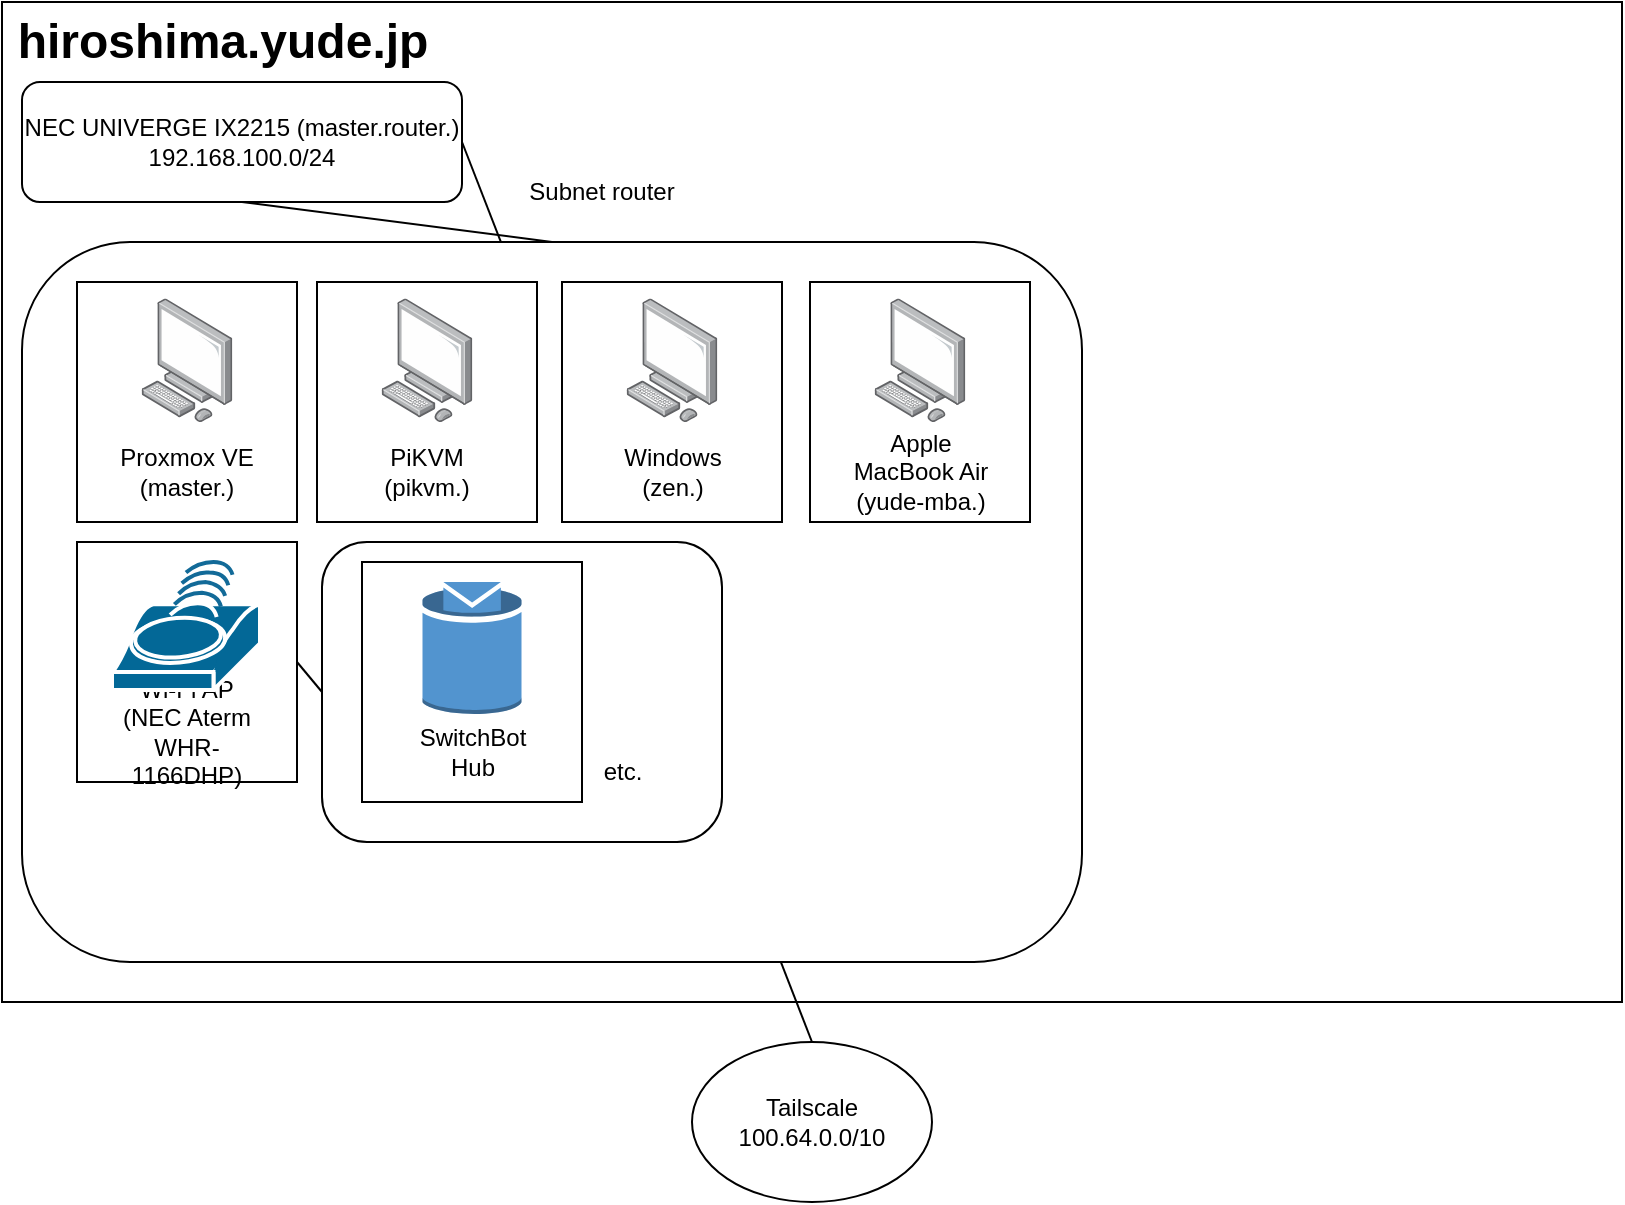 <mxfile version="20.5.3" type="github">
  <diagram id="3ydVfQwfDtNWqfTr-PpH" name="ページ1">
    <mxGraphModel dx="766" dy="558" grid="1" gridSize="10" guides="1" tooltips="1" connect="1" arrows="1" fold="1" page="1" pageScale="1" pageWidth="827" pageHeight="1169" math="0" shadow="0">
      <root>
        <mxCell id="0" />
        <mxCell id="1" parent="0" />
        <mxCell id="rAHDj5RQuotUIL2M-A40-1" value="" style="rounded=0;whiteSpace=wrap;html=1;" vertex="1" parent="1">
          <mxGeometry x="10" y="10" width="810" height="500" as="geometry" />
        </mxCell>
        <mxCell id="rAHDj5RQuotUIL2M-A40-2" value="&lt;div&gt;Tailscale&lt;/div&gt;&lt;div&gt;100.64.0.0/10&lt;br&gt;&lt;/div&gt;" style="ellipse;whiteSpace=wrap;html=1;" vertex="1" parent="1">
          <mxGeometry x="355" y="530" width="120" height="80" as="geometry" />
        </mxCell>
        <mxCell id="rAHDj5RQuotUIL2M-A40-3" value="" style="endArrow=none;html=1;rounded=0;exitX=0.5;exitY=0;exitDx=0;exitDy=0;entryX=1;entryY=0.5;entryDx=0;entryDy=0;" edge="1" parent="1" source="rAHDj5RQuotUIL2M-A40-2" target="rAHDj5RQuotUIL2M-A40-7">
          <mxGeometry width="50" height="50" relative="1" as="geometry">
            <mxPoint x="450" y="340" as="sourcePoint" />
            <mxPoint x="500" y="290" as="targetPoint" />
          </mxGeometry>
        </mxCell>
        <mxCell id="rAHDj5RQuotUIL2M-A40-5" value="Subnet router" style="text;html=1;strokeColor=none;fillColor=none;align=center;verticalAlign=middle;whiteSpace=wrap;rounded=0;" vertex="1" parent="1">
          <mxGeometry x="250" y="90" width="120" height="30" as="geometry" />
        </mxCell>
        <mxCell id="rAHDj5RQuotUIL2M-A40-6" value="hiroshima.yude.jp" style="text;strokeColor=none;fillColor=none;html=1;fontSize=24;fontStyle=1;verticalAlign=middle;align=center;" vertex="1" parent="1">
          <mxGeometry x="70" y="10" width="100" height="40" as="geometry" />
        </mxCell>
        <mxCell id="rAHDj5RQuotUIL2M-A40-7" value="&lt;div&gt;NEC UNIVERGE IX2215 (master.router.)&lt;/div&gt;&lt;div&gt;192.168.100.0/24&lt;br&gt;&lt;/div&gt;" style="rounded=1;whiteSpace=wrap;html=1;" vertex="1" parent="1">
          <mxGeometry x="20" y="50" width="220" height="60" as="geometry" />
        </mxCell>
        <mxCell id="rAHDj5RQuotUIL2M-A40-9" value="" style="endArrow=none;html=1;rounded=0;entryX=0.5;entryY=1;entryDx=0;entryDy=0;exitX=0.5;exitY=0;exitDx=0;exitDy=0;" edge="1" parent="1" source="rAHDj5RQuotUIL2M-A40-10" target="rAHDj5RQuotUIL2M-A40-7">
          <mxGeometry width="50" height="50" relative="1" as="geometry">
            <mxPoint x="420" y="290" as="sourcePoint" />
            <mxPoint x="470" y="240" as="targetPoint" />
          </mxGeometry>
        </mxCell>
        <mxCell id="rAHDj5RQuotUIL2M-A40-10" value="" style="rounded=1;whiteSpace=wrap;html=1;" vertex="1" parent="1">
          <mxGeometry x="20" y="130" width="530" height="360" as="geometry" />
        </mxCell>
        <mxCell id="rAHDj5RQuotUIL2M-A40-12" value="" style="rounded=0;whiteSpace=wrap;html=1;" vertex="1" parent="1">
          <mxGeometry x="47.5" y="150" width="110" height="120" as="geometry" />
        </mxCell>
        <mxCell id="rAHDj5RQuotUIL2M-A40-13" value="" style="points=[];aspect=fixed;html=1;align=center;shadow=0;dashed=0;image;image=img/lib/allied_telesis/computer_and_terminals/Personal_Computer.svg;" vertex="1" parent="1">
          <mxGeometry x="79.7" y="158.2" width="45.6" height="61.8" as="geometry" />
        </mxCell>
        <mxCell id="rAHDj5RQuotUIL2M-A40-14" value="&lt;div&gt;Proxmox VE&lt;/div&gt;&lt;div&gt;(master.)&lt;br&gt;&lt;/div&gt;" style="text;html=1;strokeColor=none;fillColor=none;align=center;verticalAlign=middle;whiteSpace=wrap;rounded=0;" vertex="1" parent="1">
          <mxGeometry x="65" y="230" width="75" height="30" as="geometry" />
        </mxCell>
        <mxCell id="rAHDj5RQuotUIL2M-A40-18" value="" style="group" vertex="1" connectable="0" parent="1">
          <mxGeometry x="167.5" y="150" width="110" height="120" as="geometry" />
        </mxCell>
        <mxCell id="rAHDj5RQuotUIL2M-A40-15" value="" style="rounded=0;whiteSpace=wrap;html=1;" vertex="1" parent="rAHDj5RQuotUIL2M-A40-18">
          <mxGeometry width="110" height="120" as="geometry" />
        </mxCell>
        <mxCell id="rAHDj5RQuotUIL2M-A40-16" value="" style="points=[];aspect=fixed;html=1;align=center;shadow=0;dashed=0;image;image=img/lib/allied_telesis/computer_and_terminals/Personal_Computer.svg;" vertex="1" parent="rAHDj5RQuotUIL2M-A40-18">
          <mxGeometry x="32.2" y="8.2" width="45.6" height="61.8" as="geometry" />
        </mxCell>
        <mxCell id="rAHDj5RQuotUIL2M-A40-17" value="PiKVM&lt;br&gt;(pikvm.)" style="text;html=1;strokeColor=none;fillColor=none;align=center;verticalAlign=middle;whiteSpace=wrap;rounded=0;" vertex="1" parent="rAHDj5RQuotUIL2M-A40-18">
          <mxGeometry x="17.5" y="80" width="75" height="30" as="geometry" />
        </mxCell>
        <mxCell id="rAHDj5RQuotUIL2M-A40-19" value="" style="group" vertex="1" connectable="0" parent="1">
          <mxGeometry x="290" y="150" width="110" height="120" as="geometry" />
        </mxCell>
        <mxCell id="rAHDj5RQuotUIL2M-A40-20" value="" style="rounded=0;whiteSpace=wrap;html=1;" vertex="1" parent="rAHDj5RQuotUIL2M-A40-19">
          <mxGeometry width="110" height="120" as="geometry" />
        </mxCell>
        <mxCell id="rAHDj5RQuotUIL2M-A40-21" value="" style="points=[];aspect=fixed;html=1;align=center;shadow=0;dashed=0;image;image=img/lib/allied_telesis/computer_and_terminals/Personal_Computer.svg;" vertex="1" parent="rAHDj5RQuotUIL2M-A40-19">
          <mxGeometry x="32.2" y="8.2" width="45.6" height="61.8" as="geometry" />
        </mxCell>
        <mxCell id="rAHDj5RQuotUIL2M-A40-22" value="Windows&lt;br&gt;(zen.)" style="text;html=1;strokeColor=none;fillColor=none;align=center;verticalAlign=middle;whiteSpace=wrap;rounded=0;" vertex="1" parent="rAHDj5RQuotUIL2M-A40-19">
          <mxGeometry x="17.5" y="80" width="75" height="30" as="geometry" />
        </mxCell>
        <mxCell id="rAHDj5RQuotUIL2M-A40-23" value="" style="group" vertex="1" connectable="0" parent="1">
          <mxGeometry x="414" y="150" width="110" height="120" as="geometry" />
        </mxCell>
        <mxCell id="rAHDj5RQuotUIL2M-A40-24" value="" style="rounded=0;whiteSpace=wrap;html=1;" vertex="1" parent="rAHDj5RQuotUIL2M-A40-23">
          <mxGeometry width="110" height="120" as="geometry" />
        </mxCell>
        <mxCell id="rAHDj5RQuotUIL2M-A40-25" value="" style="points=[];aspect=fixed;html=1;align=center;shadow=0;dashed=0;image;image=img/lib/allied_telesis/computer_and_terminals/Personal_Computer.svg;" vertex="1" parent="rAHDj5RQuotUIL2M-A40-23">
          <mxGeometry x="32.2" y="8.2" width="45.6" height="61.8" as="geometry" />
        </mxCell>
        <mxCell id="rAHDj5RQuotUIL2M-A40-26" value="Apple MacBook Air&lt;br&gt;(yude-mba.)" style="text;html=1;strokeColor=none;fillColor=none;align=center;verticalAlign=middle;whiteSpace=wrap;rounded=0;" vertex="1" parent="rAHDj5RQuotUIL2M-A40-23">
          <mxGeometry x="17.5" y="80" width="75" height="30" as="geometry" />
        </mxCell>
        <mxCell id="rAHDj5RQuotUIL2M-A40-27" value="" style="rounded=1;whiteSpace=wrap;html=1;" vertex="1" parent="1">
          <mxGeometry x="170" y="280" width="200" height="150" as="geometry" />
        </mxCell>
        <mxCell id="rAHDj5RQuotUIL2M-A40-29" value="" style="rounded=0;whiteSpace=wrap;html=1;" vertex="1" parent="1">
          <mxGeometry x="47.5" y="280" width="110" height="120" as="geometry" />
        </mxCell>
        <mxCell id="rAHDj5RQuotUIL2M-A40-30" value="Wi-Fi AP&lt;br&gt;(NEC Aterm WHR-1166DHP)" style="text;html=1;strokeColor=none;fillColor=none;align=center;verticalAlign=middle;whiteSpace=wrap;rounded=0;" vertex="1" parent="1">
          <mxGeometry x="65" y="360" width="75" height="30" as="geometry" />
        </mxCell>
        <mxCell id="rAHDj5RQuotUIL2M-A40-31" value="" style="shape=mxgraph.cisco.wireless.wi-fi_tag;html=1;pointerEvents=1;dashed=0;fillColor=#036897;strokeColor=#ffffff;strokeWidth=2;verticalLabelPosition=bottom;verticalAlign=top;align=center;outlineConnect=0;" vertex="1" parent="1">
          <mxGeometry x="65" y="290" width="74" height="64" as="geometry" />
        </mxCell>
        <mxCell id="rAHDj5RQuotUIL2M-A40-32" value="" style="endArrow=none;html=1;rounded=0;exitX=1;exitY=0.5;exitDx=0;exitDy=0;entryX=0;entryY=0.5;entryDx=0;entryDy=0;" edge="1" parent="1" source="rAHDj5RQuotUIL2M-A40-29" target="rAHDj5RQuotUIL2M-A40-27">
          <mxGeometry width="50" height="50" relative="1" as="geometry">
            <mxPoint x="250" y="340" as="sourcePoint" />
            <mxPoint x="300" y="290" as="targetPoint" />
          </mxGeometry>
        </mxCell>
        <mxCell id="rAHDj5RQuotUIL2M-A40-33" value="" style="rounded=0;whiteSpace=wrap;html=1;" vertex="1" parent="1">
          <mxGeometry x="190" y="290" width="110" height="120" as="geometry" />
        </mxCell>
        <mxCell id="rAHDj5RQuotUIL2M-A40-34" value="" style="outlineConnect=0;dashed=0;verticalLabelPosition=bottom;verticalAlign=top;align=center;html=1;shape=mxgraph.aws3.topic;fillColor=#5294CF;gradientColor=none;" vertex="1" parent="1">
          <mxGeometry x="220.25" y="300" width="49.5" height="66" as="geometry" />
        </mxCell>
        <mxCell id="rAHDj5RQuotUIL2M-A40-35" value="SwitchBot Hub" style="text;html=1;strokeColor=none;fillColor=none;align=center;verticalAlign=middle;whiteSpace=wrap;rounded=0;" vertex="1" parent="1">
          <mxGeometry x="207.5" y="370" width="75" height="30" as="geometry" />
        </mxCell>
        <mxCell id="rAHDj5RQuotUIL2M-A40-38" value="etc." style="text;html=1;strokeColor=none;fillColor=none;align=center;verticalAlign=middle;whiteSpace=wrap;rounded=0;" vertex="1" parent="1">
          <mxGeometry x="282.5" y="380" width="75" height="30" as="geometry" />
        </mxCell>
      </root>
    </mxGraphModel>
  </diagram>
</mxfile>
